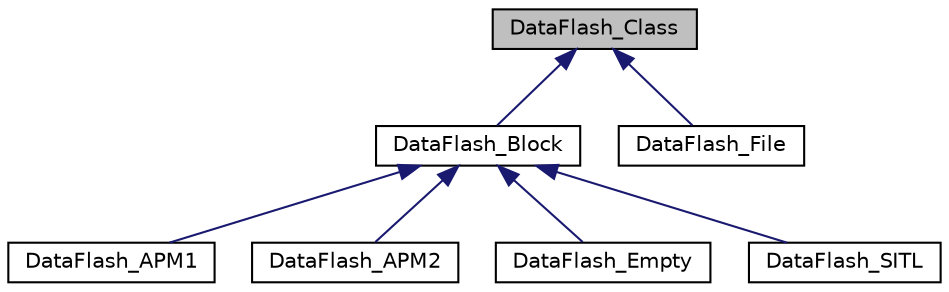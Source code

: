 digraph "DataFlash_Class"
{
 // INTERACTIVE_SVG=YES
  edge [fontname="Helvetica",fontsize="10",labelfontname="Helvetica",labelfontsize="10"];
  node [fontname="Helvetica",fontsize="10",shape=record];
  Node1 [label="DataFlash_Class",height=0.2,width=0.4,color="black", fillcolor="grey75", style="filled" fontcolor="black"];
  Node1 -> Node2 [dir="back",color="midnightblue",fontsize="10",style="solid",fontname="Helvetica"];
  Node2 [label="DataFlash_Block",height=0.2,width=0.4,color="black", fillcolor="white", style="filled",URL="$classDataFlash__Block.html",tooltip="-*- tab-width: 4; Mode: C++; c-basic-offset: 4; indent-tabs-mode: nil -*- "];
  Node2 -> Node3 [dir="back",color="midnightblue",fontsize="10",style="solid",fontname="Helvetica"];
  Node3 [label="DataFlash_APM1",height=0.2,width=0.4,color="black", fillcolor="white", style="filled",URL="$classDataFlash__APM1.html",tooltip="-*- tab-width: 4; Mode: C++; c-basic-offset: 4; indent-tabs-mode: nil -*- "];
  Node2 -> Node4 [dir="back",color="midnightblue",fontsize="10",style="solid",fontname="Helvetica"];
  Node4 [label="DataFlash_APM2",height=0.2,width=0.4,color="black", fillcolor="white", style="filled",URL="$classDataFlash__APM2.html",tooltip="-*- tab-width: 4; Mode: C++; c-basic-offset: 4; indent-tabs-mode: nil -*- "];
  Node2 -> Node5 [dir="back",color="midnightblue",fontsize="10",style="solid",fontname="Helvetica"];
  Node5 [label="DataFlash_Empty",height=0.2,width=0.4,color="black", fillcolor="white", style="filled",URL="$classDataFlash__Empty.html",tooltip="-*- tab-width: 4; Mode: C++; c-basic-offset: 4; indent-tabs-mode: nil -*- "];
  Node2 -> Node6 [dir="back",color="midnightblue",fontsize="10",style="solid",fontname="Helvetica"];
  Node6 [label="DataFlash_SITL",height=0.2,width=0.4,color="black", fillcolor="white", style="filled",URL="$classDataFlash__SITL.html"];
  Node1 -> Node7 [dir="back",color="midnightblue",fontsize="10",style="solid",fontname="Helvetica"];
  Node7 [label="DataFlash_File",height=0.2,width=0.4,color="black", fillcolor="white", style="filled",URL="$classDataFlash__File.html",tooltip="-*- tab-width: 4; Mode: C++; c-basic-offset: 4; indent-tabs-mode: nil -*- "];
}
